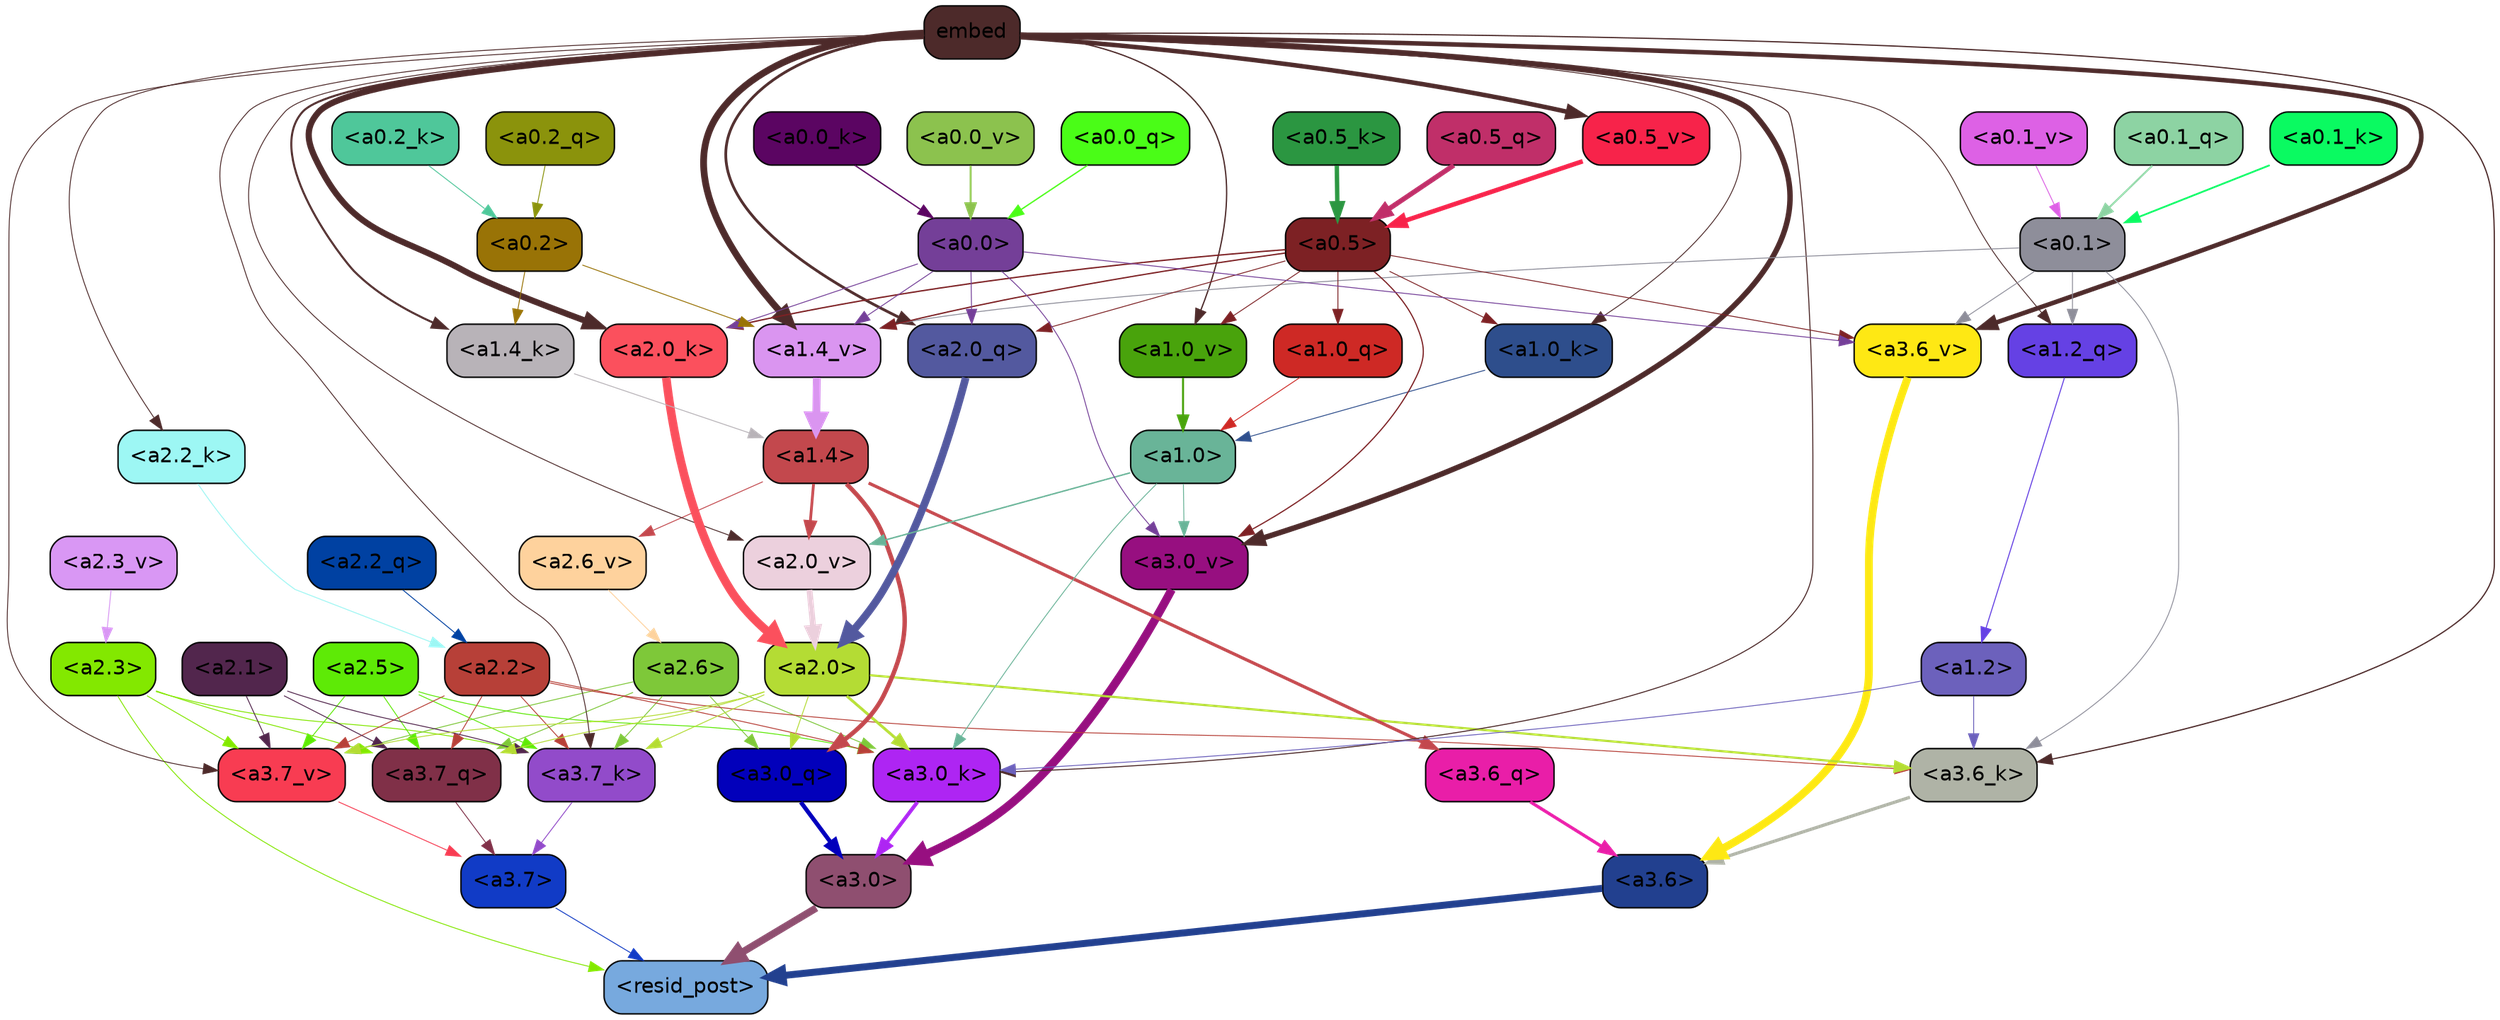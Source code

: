 strict digraph "" {
	graph [bgcolor=transparent,
		layout=dot,
		overlap=false,
		splines=true
	];
	"<a3.7>"	[color=black,
		fillcolor="#113bc6",
		fontname=Helvetica,
		shape=box,
		style="filled, rounded"];
	"<resid_post>"	[color=black,
		fillcolor="#77a9de",
		fontname=Helvetica,
		shape=box,
		style="filled, rounded"];
	"<a3.7>" -> "<resid_post>"	[color="#113bc6",
		penwidth=0.6];
	"<a3.6>"	[color=black,
		fillcolor="#22408f",
		fontname=Helvetica,
		shape=box,
		style="filled, rounded"];
	"<a3.6>" -> "<resid_post>"	[color="#22408f",
		penwidth=4.752790808677673];
	"<a3.0>"	[color=black,
		fillcolor="#8f4f70",
		fontname=Helvetica,
		shape=box,
		style="filled, rounded"];
	"<a3.0>" -> "<resid_post>"	[color="#8f4f70",
		penwidth=4.897669434547424];
	"<a2.3>"	[color=black,
		fillcolor="#83e800",
		fontname=Helvetica,
		shape=box,
		style="filled, rounded"];
	"<a2.3>" -> "<resid_post>"	[color="#83e800",
		penwidth=0.6];
	"<a3.7_q>"	[color=black,
		fillcolor="#803048",
		fontname=Helvetica,
		shape=box,
		style="filled, rounded"];
	"<a2.3>" -> "<a3.7_q>"	[color="#83e800",
		penwidth=0.6];
	"<a3.7_k>"	[color=black,
		fillcolor="#924bca",
		fontname=Helvetica,
		shape=box,
		style="filled, rounded"];
	"<a2.3>" -> "<a3.7_k>"	[color="#83e800",
		penwidth=0.6];
	"<a3.7_v>"	[color=black,
		fillcolor="#f83c52",
		fontname=Helvetica,
		shape=box,
		style="filled, rounded"];
	"<a2.3>" -> "<a3.7_v>"	[color="#83e800",
		penwidth=0.6];
	"<a3.7_q>" -> "<a3.7>"	[color="#803048",
		penwidth=0.6];
	"<a3.6_q>"	[color=black,
		fillcolor="#e91ea8",
		fontname=Helvetica,
		shape=box,
		style="filled, rounded"];
	"<a3.6_q>" -> "<a3.6>"	[color="#e91ea8",
		penwidth=2.160832464694977];
	"<a3.0_q>"	[color=black,
		fillcolor="#0200bb",
		fontname=Helvetica,
		shape=box,
		style="filled, rounded"];
	"<a3.0_q>" -> "<a3.0>"	[color="#0200bb",
		penwidth=2.870753765106201];
	"<a3.7_k>" -> "<a3.7>"	[color="#924bca",
		penwidth=0.6];
	"<a3.6_k>"	[color=black,
		fillcolor="#afb3a6",
		fontname=Helvetica,
		shape=box,
		style="filled, rounded"];
	"<a3.6_k>" -> "<a3.6>"	[color="#afb3a6",
		penwidth=2.13908451795578];
	"<a3.0_k>"	[color=black,
		fillcolor="#ae25f3",
		fontname=Helvetica,
		shape=box,
		style="filled, rounded"];
	"<a3.0_k>" -> "<a3.0>"	[color="#ae25f3",
		penwidth=2.520303964614868];
	"<a3.7_v>" -> "<a3.7>"	[color="#f83c52",
		penwidth=0.6];
	"<a3.6_v>"	[color=black,
		fillcolor="#fee814",
		fontname=Helvetica,
		shape=box,
		style="filled, rounded"];
	"<a3.6_v>" -> "<a3.6>"	[color="#fee814",
		penwidth=5.297133803367615];
	"<a3.0_v>"	[color=black,
		fillcolor="#970f80",
		fontname=Helvetica,
		shape=box,
		style="filled, rounded"];
	"<a3.0_v>" -> "<a3.0>"	[color="#970f80",
		penwidth=5.680712580680847];
	"<a2.6>"	[color=black,
		fillcolor="#7ec839",
		fontname=Helvetica,
		shape=box,
		style="filled, rounded"];
	"<a2.6>" -> "<a3.7_q>"	[color="#7ec839",
		penwidth=0.6];
	"<a2.6>" -> "<a3.0_q>"	[color="#7ec839",
		penwidth=0.6];
	"<a2.6>" -> "<a3.7_k>"	[color="#7ec839",
		penwidth=0.6];
	"<a2.6>" -> "<a3.0_k>"	[color="#7ec839",
		penwidth=0.6];
	"<a2.6>" -> "<a3.7_v>"	[color="#7ec839",
		penwidth=0.6];
	"<a2.5>"	[color=black,
		fillcolor="#5eea06",
		fontname=Helvetica,
		shape=box,
		style="filled, rounded"];
	"<a2.5>" -> "<a3.7_q>"	[color="#5eea06",
		penwidth=0.6];
	"<a2.5>" -> "<a3.7_k>"	[color="#5eea06",
		penwidth=0.6];
	"<a2.5>" -> "<a3.0_k>"	[color="#5eea06",
		penwidth=0.6];
	"<a2.5>" -> "<a3.7_v>"	[color="#5eea06",
		penwidth=0.6];
	"<a2.2>"	[color=black,
		fillcolor="#b74038",
		fontname=Helvetica,
		shape=box,
		style="filled, rounded"];
	"<a2.2>" -> "<a3.7_q>"	[color="#b74038",
		penwidth=0.6];
	"<a2.2>" -> "<a3.7_k>"	[color="#b74038",
		penwidth=0.6];
	"<a2.2>" -> "<a3.6_k>"	[color="#b74038",
		penwidth=0.6];
	"<a2.2>" -> "<a3.0_k>"	[color="#b74038",
		penwidth=0.6];
	"<a2.2>" -> "<a3.7_v>"	[color="#b74038",
		penwidth=0.6];
	"<a2.1>"	[color=black,
		fillcolor="#52264d",
		fontname=Helvetica,
		shape=box,
		style="filled, rounded"];
	"<a2.1>" -> "<a3.7_q>"	[color="#52264d",
		penwidth=0.6];
	"<a2.1>" -> "<a3.7_k>"	[color="#52264d",
		penwidth=0.6];
	"<a2.1>" -> "<a3.7_v>"	[color="#52264d",
		penwidth=0.6];
	"<a2.0>"	[color=black,
		fillcolor="#b4dc34",
		fontname=Helvetica,
		shape=box,
		style="filled, rounded"];
	"<a2.0>" -> "<a3.7_q>"	[color="#b4dc34",
		penwidth=0.6];
	"<a2.0>" -> "<a3.0_q>"	[color="#b4dc34",
		penwidth=0.6];
	"<a2.0>" -> "<a3.7_k>"	[color="#b4dc34",
		penwidth=0.6];
	"<a2.0>" -> "<a3.6_k>"	[color="#b4dc34",
		penwidth=1.4811622872948647];
	"<a2.0>" -> "<a3.0_k>"	[color="#b4dc34",
		penwidth=1.8632715698331594];
	"<a2.0>" -> "<a3.7_v>"	[color="#b4dc34",
		penwidth=0.6];
	"<a1.4>"	[color=black,
		fillcolor="#c3484d",
		fontname=Helvetica,
		shape=box,
		style="filled, rounded"];
	"<a1.4>" -> "<a3.6_q>"	[color="#c3484d",
		penwidth=2.1468575447797775];
	"<a1.4>" -> "<a3.0_q>"	[color="#c3484d",
		penwidth=3.0006065368652344];
	"<a2.6_v>"	[color=black,
		fillcolor="#fed29d",
		fontname=Helvetica,
		shape=box,
		style="filled, rounded"];
	"<a1.4>" -> "<a2.6_v>"	[color="#c3484d",
		penwidth=0.6];
	"<a2.0_v>"	[color=black,
		fillcolor="#ecd0dd",
		fontname=Helvetica,
		shape=box,
		style="filled, rounded"];
	"<a1.4>" -> "<a2.0_v>"	[color="#c3484d",
		penwidth=1.8759949803352356];
	embed	[color=black,
		fillcolor="#4d2a2a",
		fontname=Helvetica,
		shape=box,
		style="filled, rounded"];
	embed -> "<a3.7_k>"	[color="#4d2a2a",
		penwidth=0.6];
	embed -> "<a3.6_k>"	[color="#4d2a2a",
		penwidth=0.8410270567983389];
	embed -> "<a3.0_k>"	[color="#4d2a2a",
		penwidth=0.691851794719696];
	embed -> "<a3.7_v>"	[color="#4d2a2a",
		penwidth=0.6];
	embed -> "<a3.6_v>"	[color="#4d2a2a",
		penwidth=3.0758190751075745];
	embed -> "<a3.0_v>"	[color="#4d2a2a",
		penwidth=3.6927278637886047];
	"<a2.0_q>"	[color=black,
		fillcolor="#53599f",
		fontname=Helvetica,
		shape=box,
		style="filled, rounded"];
	embed -> "<a2.0_q>"	[color="#4d2a2a",
		penwidth=1.8617419600486755];
	"<a2.2_k>"	[color=black,
		fillcolor="#9df7f4",
		fontname=Helvetica,
		shape=box,
		style="filled, rounded"];
	embed -> "<a2.2_k>"	[color="#4d2a2a",
		penwidth=0.6];
	"<a2.0_k>"	[color=black,
		fillcolor="#fb505d",
		fontname=Helvetica,
		shape=box,
		style="filled, rounded"];
	embed -> "<a2.0_k>"	[color="#4d2a2a",
		penwidth=4.189224064350128];
	embed -> "<a2.0_v>"	[color="#4d2a2a",
		penwidth=0.6];
	"<a1.2_q>"	[color=black,
		fillcolor="#6541e4",
		fontname=Helvetica,
		shape=box,
		style="filled, rounded"];
	embed -> "<a1.2_q>"	[color="#4d2a2a",
		penwidth=0.603080153465271];
	"<a1.4_k>"	[color=black,
		fillcolor="#b8b3b8",
		fontname=Helvetica,
		shape=box,
		style="filled, rounded"];
	embed -> "<a1.4_k>"	[color="#4d2a2a",
		penwidth=1.3883130550384521];
	"<a1.0_k>"	[color=black,
		fillcolor="#2e4e8c",
		fontname=Helvetica,
		shape=box,
		style="filled, rounded"];
	embed -> "<a1.0_k>"	[color="#4d2a2a",
		penwidth=0.6];
	"<a1.4_v>"	[color=black,
		fillcolor="#da95f0",
		fontname=Helvetica,
		shape=box,
		style="filled, rounded"];
	embed -> "<a1.4_v>"	[color="#4d2a2a",
		penwidth=4.585226953029633];
	"<a1.0_v>"	[color=black,
		fillcolor="#49a30c",
		fontname=Helvetica,
		shape=box,
		style="filled, rounded"];
	embed -> "<a1.0_v>"	[color="#4d2a2a",
		penwidth=0.8794136047363281];
	"<a0.5_v>"	[color=black,
		fillcolor="#f7234a",
		fontname=Helvetica,
		shape=box,
		style="filled, rounded"];
	embed -> "<a0.5_v>"	[color="#4d2a2a",
		penwidth=3.067227065563202];
	"<a1.2>"	[color=black,
		fillcolor="#6c61bc",
		fontname=Helvetica,
		shape=box,
		style="filled, rounded"];
	"<a1.2>" -> "<a3.6_k>"	[color="#6c61bc",
		penwidth=0.6];
	"<a1.2>" -> "<a3.0_k>"	[color="#6c61bc",
		penwidth=0.6];
	"<a0.1>"	[color=black,
		fillcolor="#8e8e9a",
		fontname=Helvetica,
		shape=box,
		style="filled, rounded"];
	"<a0.1>" -> "<a3.6_k>"	[color="#8e8e9a",
		penwidth=0.6];
	"<a0.1>" -> "<a3.6_v>"	[color="#8e8e9a",
		penwidth=0.6];
	"<a0.1>" -> "<a1.2_q>"	[color="#8e8e9a",
		penwidth=0.6];
	"<a0.1>" -> "<a1.4_v>"	[color="#8e8e9a",
		penwidth=0.6243228018283844];
	"<a1.0>"	[color=black,
		fillcolor="#69b498",
		fontname=Helvetica,
		shape=box,
		style="filled, rounded"];
	"<a1.0>" -> "<a3.0_k>"	[color="#69b498",
		penwidth=0.6];
	"<a1.0>" -> "<a3.0_v>"	[color="#69b498",
		penwidth=0.6];
	"<a1.0>" -> "<a2.0_v>"	[color="#69b498",
		penwidth=0.9620223194360733];
	"<a0.5>"	[color=black,
		fillcolor="#7d2124",
		fontname=Helvetica,
		shape=box,
		style="filled, rounded"];
	"<a0.5>" -> "<a3.6_v>"	[color="#7d2124",
		penwidth=0.6];
	"<a0.5>" -> "<a3.0_v>"	[color="#7d2124",
		penwidth=0.8028683364391327];
	"<a0.5>" -> "<a2.0_q>"	[color="#7d2124",
		penwidth=0.6];
	"<a0.5>" -> "<a2.0_k>"	[color="#7d2124",
		penwidth=0.9350990951061249];
	"<a1.0_q>"	[color=black,
		fillcolor="#ce2925",
		fontname=Helvetica,
		shape=box,
		style="filled, rounded"];
	"<a0.5>" -> "<a1.0_q>"	[color="#7d2124",
		penwidth=0.6];
	"<a0.5>" -> "<a1.0_k>"	[color="#7d2124",
		penwidth=0.6];
	"<a0.5>" -> "<a1.4_v>"	[color="#7d2124",
		penwidth=0.9007003456354141];
	"<a0.5>" -> "<a1.0_v>"	[color="#7d2124",
		penwidth=0.6];
	"<a0.0>"	[color=black,
		fillcolor="#743f98",
		fontname=Helvetica,
		shape=box,
		style="filled, rounded"];
	"<a0.0>" -> "<a3.6_v>"	[color="#743f98",
		penwidth=0.6];
	"<a0.0>" -> "<a3.0_v>"	[color="#743f98",
		penwidth=0.6];
	"<a0.0>" -> "<a2.0_q>"	[color="#743f98",
		penwidth=0.6];
	"<a0.0>" -> "<a2.0_k>"	[color="#743f98",
		penwidth=0.6];
	"<a0.0>" -> "<a1.4_v>"	[color="#743f98",
		penwidth=0.6];
	"<a2.2_q>"	[color=black,
		fillcolor="#0041a2",
		fontname=Helvetica,
		shape=box,
		style="filled, rounded"];
	"<a2.2_q>" -> "<a2.2>"	[color="#0041a2",
		penwidth=0.6];
	"<a2.0_q>" -> "<a2.0>"	[color="#53599f",
		penwidth=5.1847569942474365];
	"<a2.2_k>" -> "<a2.2>"	[color="#9df7f4",
		penwidth=0.6149471998214722];
	"<a2.0_k>" -> "<a2.0>"	[color="#fb505d",
		penwidth=5.773491740226746];
	"<a2.6_v>" -> "<a2.6>"	[color="#fed29d",
		penwidth=0.6];
	"<a2.3_v>"	[color=black,
		fillcolor="#d997f4",
		fontname=Helvetica,
		shape=box,
		style="filled, rounded"];
	"<a2.3_v>" -> "<a2.3>"	[color="#d997f4",
		penwidth=0.6];
	"<a2.0_v>" -> "<a2.0>"	[color="#ecd0dd",
		penwidth=3.9731863737106323];
	"<a1.2_q>" -> "<a1.2>"	[color="#6541e4",
		penwidth=0.6863181293010712];
	"<a1.0_q>" -> "<a1.0>"	[color="#ce2925",
		penwidth=0.6];
	"<a1.4_k>" -> "<a1.4>"	[color="#b8b3b8",
		penwidth=0.6];
	"<a1.0_k>" -> "<a1.0>"	[color="#2e4e8c",
		penwidth=0.6];
	"<a1.4_v>" -> "<a1.4>"	[color="#da95f0",
		penwidth=5.299546539783478];
	"<a1.0_v>" -> "<a1.0>"	[color="#49a30c",
		penwidth=1.3690393567085266];
	"<a0.2>"	[color=black,
		fillcolor="#997306",
		fontname=Helvetica,
		shape=box,
		style="filled, rounded"];
	"<a0.2>" -> "<a1.4_k>"	[color="#997306",
		penwidth=0.6];
	"<a0.2>" -> "<a1.4_v>"	[color="#997306",
		penwidth=0.6];
	"<a0.5_q>"	[color=black,
		fillcolor="#c02f69",
		fontname=Helvetica,
		shape=box,
		style="filled, rounded"];
	"<a0.5_q>" -> "<a0.5>"	[color="#c02f69",
		penwidth=3.3617979288101196];
	"<a0.2_q>"	[color=black,
		fillcolor="#8b930c",
		fontname=Helvetica,
		shape=box,
		style="filled, rounded"];
	"<a0.2_q>" -> "<a0.2>"	[color="#8b930c",
		penwidth=0.6];
	"<a0.1_q>"	[color=black,
		fillcolor="#8dd3a3",
		fontname=Helvetica,
		shape=box,
		style="filled, rounded"];
	"<a0.1_q>" -> "<a0.1>"	[color="#8dd3a3",
		penwidth=1.2746449708938599];
	"<a0.0_q>"	[color=black,
		fillcolor="#4afd17",
		fontname=Helvetica,
		shape=box,
		style="filled, rounded"];
	"<a0.0_q>" -> "<a0.0>"	[color="#4afd17",
		penwidth=0.908722996711731];
	"<a0.5_k>"	[color=black,
		fillcolor="#2b9641",
		fontname=Helvetica,
		shape=box,
		style="filled, rounded"];
	"<a0.5_k>" -> "<a0.5>"	[color="#2b9641",
		penwidth=2.9678943157196045];
	"<a0.2_k>"	[color=black,
		fillcolor="#4fc79a",
		fontname=Helvetica,
		shape=box,
		style="filled, rounded"];
	"<a0.2_k>" -> "<a0.2>"	[color="#4fc79a",
		penwidth=0.6];
	"<a0.1_k>"	[color=black,
		fillcolor="#0afa61",
		fontname=Helvetica,
		shape=box,
		style="filled, rounded"];
	"<a0.1_k>" -> "<a0.1>"	[color="#0afa61",
		penwidth=1.1911210417747498];
	"<a0.0_k>"	[color=black,
		fillcolor="#5b0562",
		fontname=Helvetica,
		shape=box,
		style="filled, rounded"];
	"<a0.0_k>" -> "<a0.0>"	[color="#5b0562",
		penwidth=0.8891661167144775];
	"<a0.5_v>" -> "<a0.5>"	[color="#f7234a",
		penwidth=3.087551772594452];
	"<a0.1_v>"	[color=black,
		fillcolor="#dd61e5",
		fontname=Helvetica,
		shape=box,
		style="filled, rounded"];
	"<a0.1_v>" -> "<a0.1>"	[color="#dd61e5",
		penwidth=0.6];
	"<a0.0_v>"	[color=black,
		fillcolor="#8cc24e",
		fontname=Helvetica,
		shape=box,
		style="filled, rounded"];
	"<a0.0_v>" -> "<a0.0>"	[color="#8cc24e",
		penwidth=1.3224871754646301];
}
